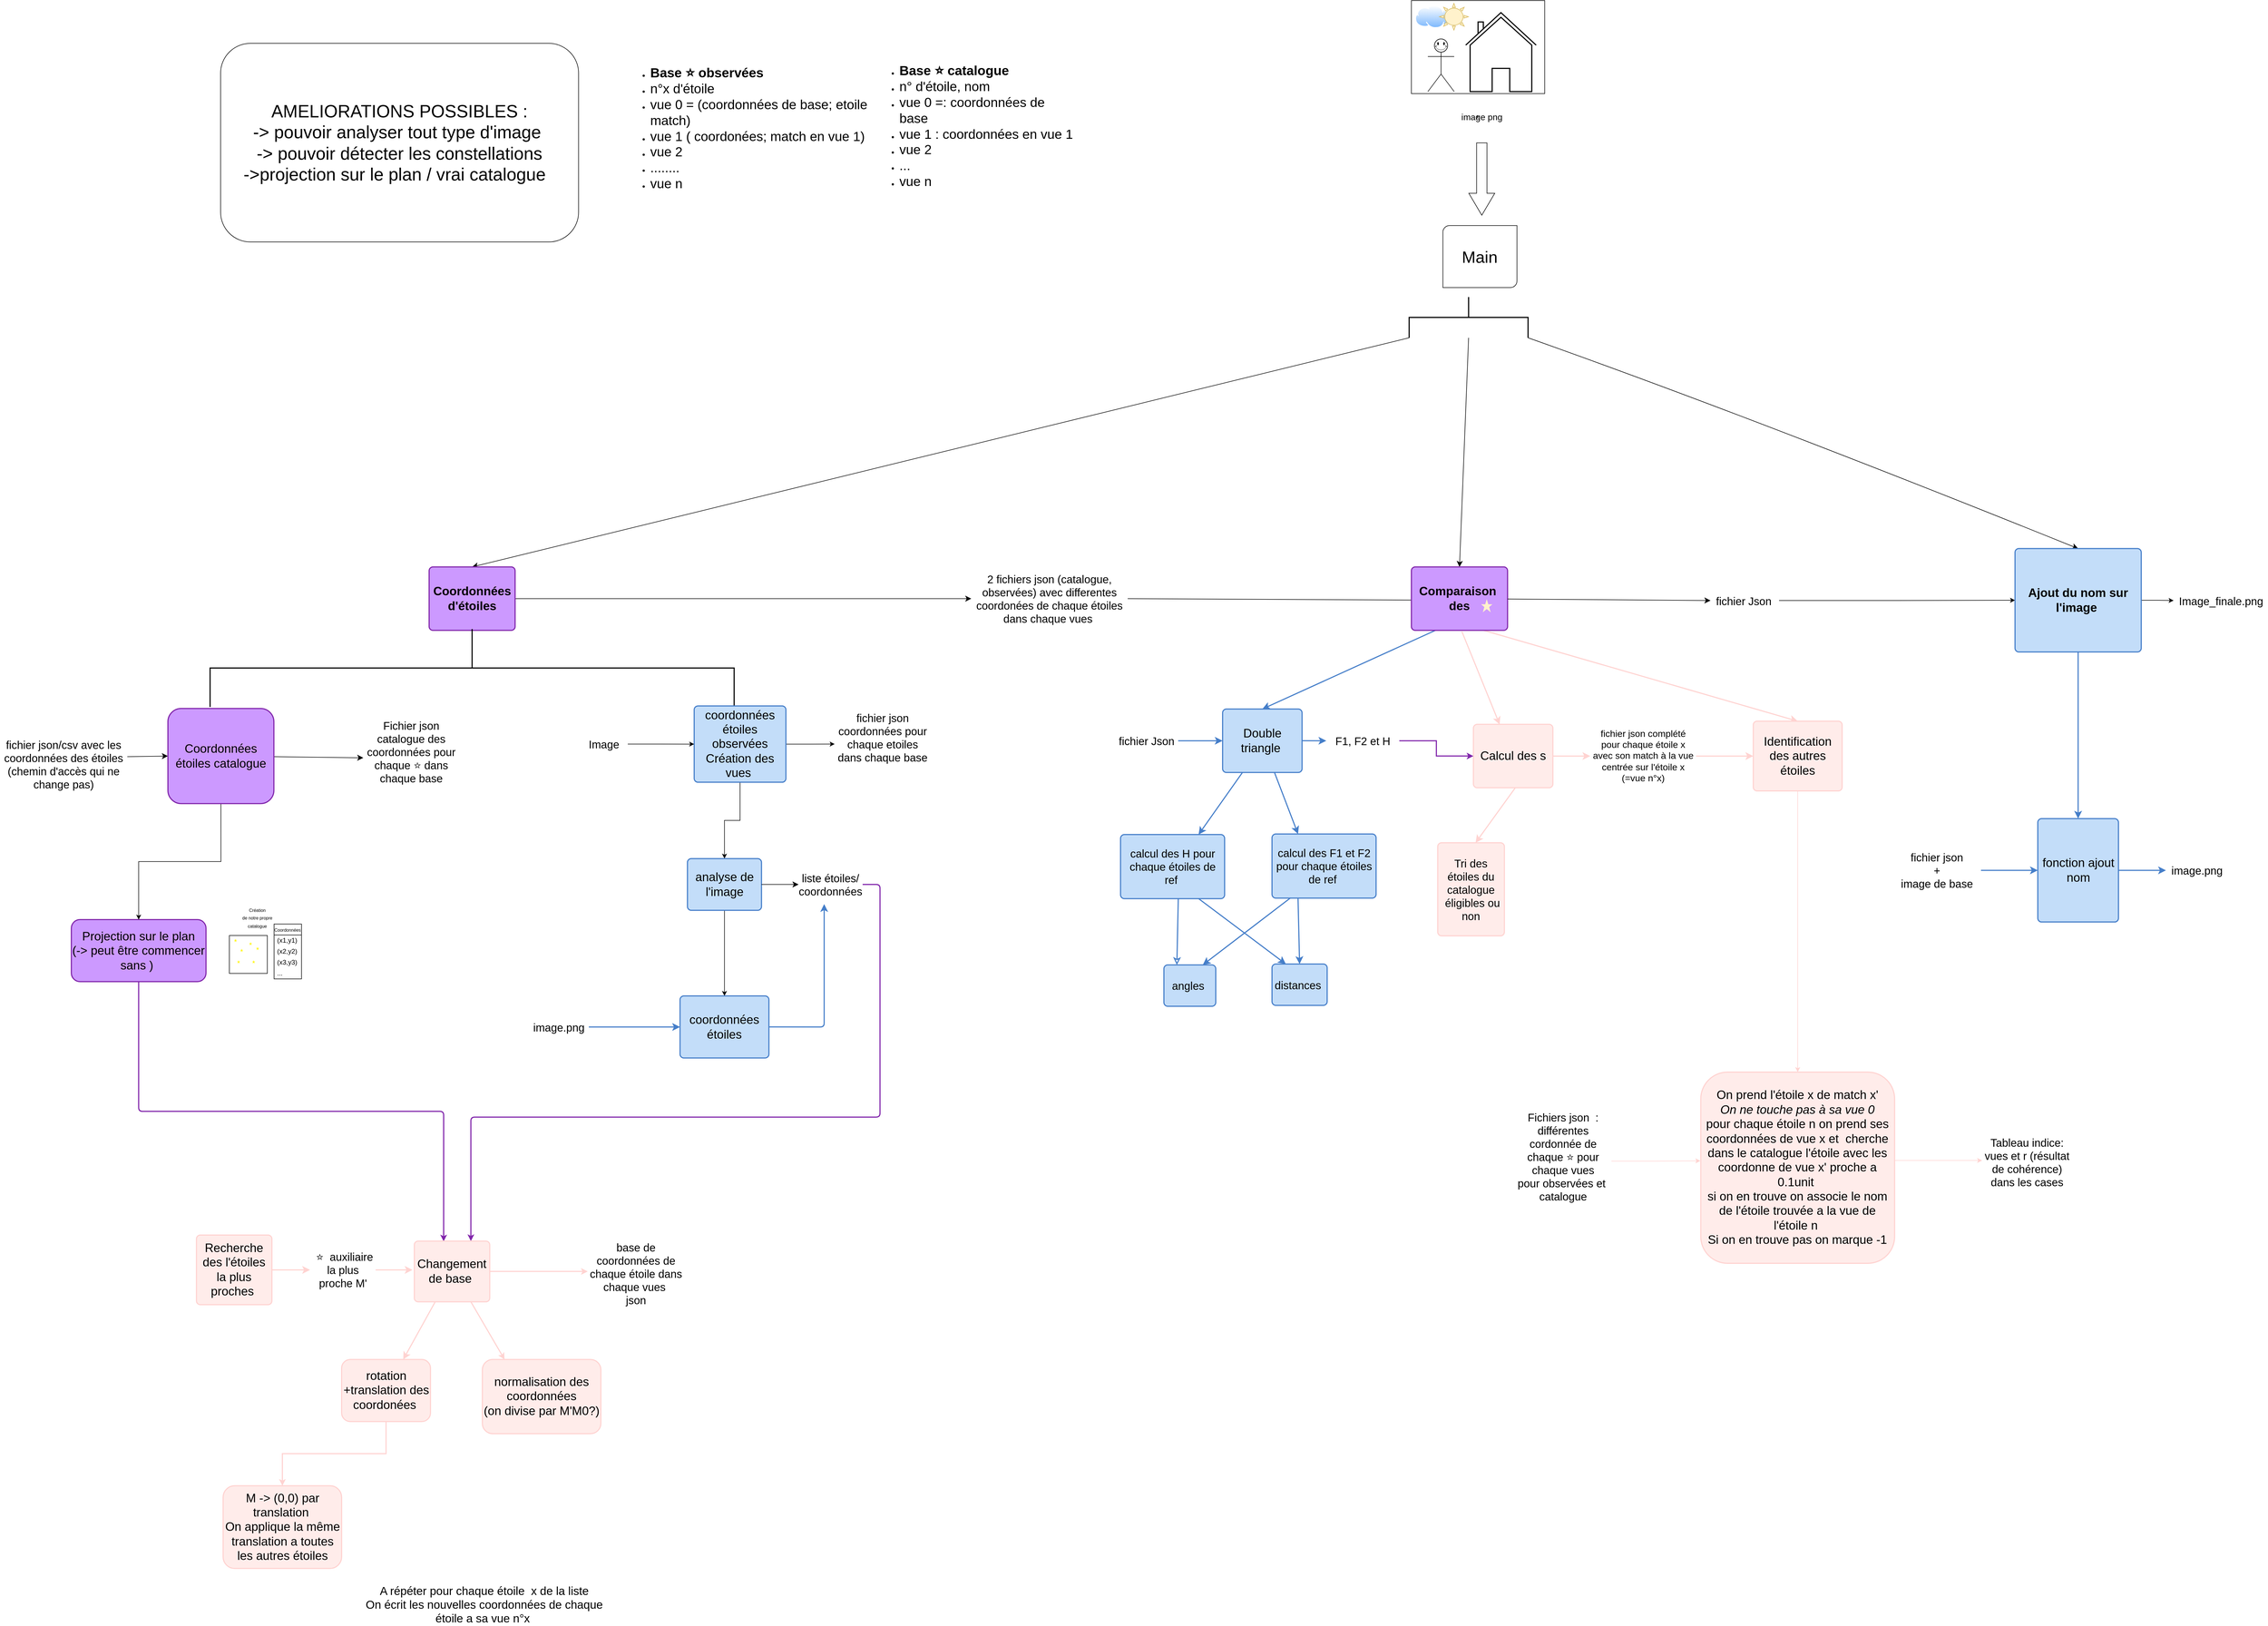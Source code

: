 <mxfile version="26.2.9">
  <diagram name="Page-1" id="2YBvvXClWsGukQMizWep">
    <mxGraphModel dx="486" dy="247" grid="0" gridSize="10" guides="1" tooltips="1" connect="1" arrows="1" fold="1" page="1" pageScale="1" pageWidth="4681" pageHeight="3300" background="none" math="0" shadow="0">
      <root>
        <mxCell id="0" />
        <mxCell id="1" parent="0" />
        <mxCell id="vtyGRnQgsWWQ4yg0oaad-55" style="edgeStyle=none;curved=1;rounded=0;orthogonalLoop=1;jettySize=auto;html=1;exitX=1;exitY=1;exitDx=0;exitDy=0;exitPerimeter=0;entryX=0.5;entryY=0;entryDx=0;entryDy=0;fontSize=12;startSize=8;endSize=8;" parent="1" source="vtyGRnQgsWWQ4yg0oaad-3" target="vtyGRnQgsWWQ4yg0oaad-6" edge="1">
          <mxGeometry relative="1" as="geometry">
            <Array as="points" />
          </mxGeometry>
        </mxCell>
        <mxCell id="vtyGRnQgsWWQ4yg0oaad-61" style="edgeStyle=none;curved=1;rounded=0;orthogonalLoop=1;jettySize=auto;html=1;exitX=1;exitY=0.5;exitDx=0;exitDy=0;exitPerimeter=0;entryX=0.5;entryY=0;entryDx=0;entryDy=0;fontSize=12;startSize=8;endSize=8;" parent="1" source="vtyGRnQgsWWQ4yg0oaad-3" target="Y4Lj4d0mCqBKrfURwG_y-66" edge="1">
          <mxGeometry relative="1" as="geometry">
            <Array as="points" />
          </mxGeometry>
        </mxCell>
        <mxCell id="vtyGRnQgsWWQ4yg0oaad-69" style="edgeStyle=none;curved=1;rounded=0;orthogonalLoop=1;jettySize=auto;html=1;exitX=1;exitY=0;exitDx=0;exitDy=0;exitPerimeter=0;fontSize=12;startSize=8;endSize=8;entryX=0.5;entryY=0;entryDx=0;entryDy=0;" parent="1" source="vtyGRnQgsWWQ4yg0oaad-3" target="vtyGRnQgsWWQ4yg0oaad-72" edge="1">
          <mxGeometry relative="1" as="geometry">
            <mxPoint x="3627.228" y="1188.479" as="targetPoint" />
            <Array as="points">
              <mxPoint x="3240" y="928" />
            </Array>
          </mxGeometry>
        </mxCell>
        <mxCell id="vtyGRnQgsWWQ4yg0oaad-3" value="" style="strokeWidth=2;html=1;shape=mxgraph.flowchart.annotation_2;align=left;labelPosition=right;pointerEvents=1;rotation=90;" parent="1" vertex="1">
          <mxGeometry x="2692.137" y="640.171" width="74.234" height="216.685" as="geometry" />
        </mxCell>
        <mxCell id="vtyGRnQgsWWQ4yg0oaad-39" style="edgeStyle=none;curved=1;rounded=0;orthogonalLoop=1;jettySize=auto;html=1;exitX=1;exitY=0.25;exitDx=0;exitDy=0;fontSize=12;startSize=8;endSize=8;entryX=0;entryY=0.5;entryDx=0;entryDy=0;" parent="1" source="Y4Lj4d0mCqBKrfURwG_y-30" target="vtyGRnQgsWWQ4yg0oaad-35" edge="1">
          <mxGeometry relative="1" as="geometry">
            <mxPoint x="320.444" y="1563.383" as="targetPoint" />
          </mxGeometry>
        </mxCell>
        <mxCell id="Y4Lj4d0mCqBKrfURwG_y-30" value="&lt;font style=&quot;font-size: 20px;&quot;&gt;fichier json/csv avec les coordonnées des étoiles&lt;/font&gt;&lt;div&gt;&lt;font style=&quot;font-size: 20px;&quot;&gt;(chemin d&#39;accès qui ne change pas)&lt;/font&gt;&lt;/div&gt;" style="text;html=1;align=center;verticalAlign=middle;whiteSpace=wrap;rounded=0;" parent="1" vertex="1">
          <mxGeometry x="53" y="1535" width="232" height="56.53" as="geometry" />
        </mxCell>
        <mxCell id="uxtLRJ9bp2ce0IZGOA4o-36" style="edgeStyle=orthogonalEdgeStyle;rounded=1;orthogonalLoop=1;jettySize=auto;html=1;exitX=0.5;exitY=1;exitDx=0;exitDy=0;strokeColor=light-dark(#8126ab, #9577a3);strokeWidth=2;align=center;verticalAlign=middle;arcSize=14;absoluteArcSize=1;fontFamily=Helvetica;fontSize=12;fontColor=default;fontStyle=1;fillColor=#CC99FF;entryX=0.389;entryY=0.005;entryDx=0;entryDy=0;entryPerimeter=0;" parent="1" source="Y4Lj4d0mCqBKrfURwG_y-31" target="Y4Lj4d0mCqBKrfURwG_y-6" edge="1">
          <mxGeometry relative="1" as="geometry">
            <mxPoint x="860.327" y="2432.065" as="targetPoint" />
          </mxGeometry>
        </mxCell>
        <mxCell id="Y4Lj4d0mCqBKrfURwG_y-31" value="&lt;font style=&quot;font-size: 22px;&quot;&gt;Projection sur le plan&lt;/font&gt;&lt;div&gt;&lt;font style=&quot;font-size: 22px;&quot;&gt;(-&amp;gt; peut être commencer sans )&lt;span style=&quot;background-color: transparent; color: light-dark(rgb(0, 0, 0), rgb(255, 255, 255));&quot;&gt;&amp;nbsp;&lt;/span&gt;&lt;/font&gt;&lt;/div&gt;" style="whiteSpace=wrap;html=1;rounded=1;arcSize=14;strokeWidth=2;fillColor=#CC99FF;strokeColor=light-dark(#8126ab, #9577a3);" parent="1" vertex="1">
          <mxGeometry x="183" y="1846.02" width="245.42" height="113.05" as="geometry" />
        </mxCell>
        <mxCell id="Y4Lj4d0mCqBKrfURwG_y-34" value="" style="group" parent="1" vertex="1" connectable="0">
          <mxGeometry x="2682.428" y="354.998" width="134.971" height="339.16" as="geometry" />
        </mxCell>
        <mxCell id="vtyGRnQgsWWQ4yg0oaad-1" value="" style="verticalLabelPosition=bottom;verticalAlign=top;html=1;shape=mxgraph.basic.diag_round_rect;dx=6;whiteSpace=wrap;" parent="Y4Lj4d0mCqBKrfURwG_y-34" vertex="1">
          <mxGeometry y="226.107" width="134.971" height="113.053" as="geometry" />
        </mxCell>
        <mxCell id="vtyGRnQgsWWQ4yg0oaad-2" value="&lt;font style=&quot;font-size: 30px;&quot;&gt;Main&lt;/font&gt;" style="text;strokeColor=none;fillColor=none;html=1;align=center;verticalAlign=middle;whiteSpace=wrap;rounded=0;fontSize=16;" parent="Y4Lj4d0mCqBKrfURwG_y-34" vertex="1">
          <mxGeometry x="26.994" y="254.37" width="80.982" height="56.527" as="geometry" />
        </mxCell>
        <mxCell id="vtyGRnQgsWWQ4yg0oaad-4" value="" style="html=1;shadow=0;dashed=0;align=center;verticalAlign=middle;shape=mxgraph.arrows2.arrow;dy=0.6;dx=40;direction=south;notch=0;" parent="Y4Lj4d0mCqBKrfURwG_y-34" vertex="1">
          <mxGeometry x="47.24" y="75.369" width="47.24" height="131.895" as="geometry" />
        </mxCell>
        <mxCell id="vtyGRnQgsWWQ4yg0oaad-5" value="image png" style="text;strokeColor=none;fillColor=none;html=1;align=center;verticalAlign=middle;whiteSpace=wrap;rounded=0;fontSize=16;" parent="Y4Lj4d0mCqBKrfURwG_y-34" vertex="1">
          <mxGeometry x="30.368" width="80.982" height="56.527" as="geometry" />
        </mxCell>
        <mxCell id="Y4Lj4d0mCqBKrfURwG_y-35" value="" style="group" parent="Y4Lj4d0mCqBKrfURwG_y-34" vertex="1" connectable="0">
          <mxGeometry x="26.994" y="-18.842" width="13.497" height="25" as="geometry" />
        </mxCell>
        <mxCell id="Y4Lj4d0mCqBKrfURwG_y-17" value="" style="ellipse;shape=cloud;whiteSpace=wrap;html=1;" parent="Y4Lj4d0mCqBKrfURwG_y-35" vertex="1">
          <mxGeometry as="geometry" />
        </mxCell>
        <mxCell id="Y4Lj4d0mCqBKrfURwG_y-18" value="" style="ellipse;shape=cloud;whiteSpace=wrap;html=1;" parent="Y4Lj4d0mCqBKrfURwG_y-35" vertex="1">
          <mxGeometry as="geometry" />
        </mxCell>
        <mxCell id="Y4Lj4d0mCqBKrfURwG_y-20" value="" style="ellipse;shape=cloud;whiteSpace=wrap;html=1;" parent="Y4Lj4d0mCqBKrfURwG_y-35" vertex="1">
          <mxGeometry as="geometry" />
        </mxCell>
        <mxCell id="Y4Lj4d0mCqBKrfURwG_y-21" value="" style="shape=offPageConnector;whiteSpace=wrap;html=1;rotation=-180;" parent="Y4Lj4d0mCqBKrfURwG_y-35" vertex="1">
          <mxGeometry as="geometry" />
        </mxCell>
        <mxCell id="Y4Lj4d0mCqBKrfURwG_y-23" value="" style="rounded=0;whiteSpace=wrap;html=1;" parent="Y4Lj4d0mCqBKrfURwG_y-35" vertex="1">
          <mxGeometry as="geometry" />
        </mxCell>
        <mxCell id="Y4Lj4d0mCqBKrfURwG_y-24" value="" style="whiteSpace=wrap;html=1;aspect=fixed;" parent="Y4Lj4d0mCqBKrfURwG_y-35" vertex="1">
          <mxGeometry as="geometry" />
        </mxCell>
        <mxCell id="Y4Lj4d0mCqBKrfURwG_y-25" value="" style="endArrow=none;html=1;rounded=0;fontSize=12;startSize=8;endSize=8;curved=1;entryX=-0.001;entryY=0.559;entryDx=0;entryDy=0;entryPerimeter=0;" parent="Y4Lj4d0mCqBKrfURwG_y-35" edge="1">
          <mxGeometry width="50" height="50" relative="1" as="geometry">
            <mxPoint as="sourcePoint" />
            <mxPoint as="targetPoint" />
            <Array as="points" />
          </mxGeometry>
        </mxCell>
        <mxCell id="Y4Lj4d0mCqBKrfURwG_y-27" value="" style="verticalLabelPosition=bottom;verticalAlign=top;html=1;shape=mxgraph.basic.smiley" parent="Y4Lj4d0mCqBKrfURwG_y-35" vertex="1">
          <mxGeometry as="geometry" />
        </mxCell>
        <mxCell id="Y4Lj4d0mCqBKrfURwG_y-28" value="" style="verticalLabelPosition=bottom;verticalAlign=top;html=1;shape=mxgraph.basic.sun" parent="Y4Lj4d0mCqBKrfURwG_y-35" vertex="1">
          <mxGeometry width="13.497" as="geometry" />
        </mxCell>
        <mxCell id="Y4Lj4d0mCqBKrfURwG_y-19" value="" style="shape=umlActor;verticalLabelPosition=bottom;verticalAlign=top;html=1;outlineConnect=0;fontSize=3;" parent="Y4Lj4d0mCqBKrfURwG_y-34" vertex="1">
          <mxGeometry x="61.57" y="25.76" width="3.06" height="5" as="geometry" />
        </mxCell>
        <mxCell id="vtyGRnQgsWWQ4yg0oaad-54" style="edgeStyle=none;curved=1;rounded=0;orthogonalLoop=1;jettySize=auto;html=1;exitX=1;exitY=0.5;exitDx=0;exitDy=0;entryX=0;entryY=0.5;entryDx=0;entryDy=0;fontSize=12;startSize=8;endSize=8;" parent="1" source="vtyGRnQgsWWQ4yg0oaad-6" target="Y4Lj4d0mCqBKrfURwG_y-65" edge="1">
          <mxGeometry relative="1" as="geometry" />
        </mxCell>
        <mxCell id="vtyGRnQgsWWQ4yg0oaad-6" value="&lt;font style=&quot;font-size: 22px;&quot;&gt;Coordonnées&lt;/font&gt;&lt;div&gt;&lt;font style=&quot;font-size: 22px;&quot;&gt;d&#39;étoiles&lt;/font&gt;&lt;/div&gt;" style="rounded=1;whiteSpace=wrap;html=1;absoluteArcSize=1;arcSize=14;strokeWidth=2;fontSize=12;fontStyle=1;strokeColor=light-dark(#8126ab, #9577a3);align=center;verticalAlign=middle;fontFamily=Helvetica;fontColor=default;fillColor=#CC99FF;" parent="1" vertex="1">
          <mxGeometry x="835" y="1203.29" width="156.67" height="115.57" as="geometry" />
        </mxCell>
        <mxCell id="vtyGRnQgsWWQ4yg0oaad-7" value="" style="strokeWidth=2;html=1;shape=mxgraph.flowchart.annotation_2;align=left;labelPosition=right;pointerEvents=1;rotation=90;" parent="1" vertex="1">
          <mxGeometry x="842.35" y="910" width="141.96" height="955" as="geometry" />
        </mxCell>
        <mxCell id="Y4Lj4d0mCqBKrfURwG_y-61" value="" style="edgeStyle=none;curved=1;rounded=0;orthogonalLoop=1;jettySize=auto;html=1;fontSize=12;startSize=8;endSize=8;" parent="1" source="vtyGRnQgsWWQ4yg0oaad-35" target="Y4Lj4d0mCqBKrfURwG_y-60" edge="1">
          <mxGeometry relative="1" as="geometry" />
        </mxCell>
        <mxCell id="rVA7DmSS4Ny5QIhH6Kqi-3" style="edgeStyle=orthogonalEdgeStyle;rounded=0;orthogonalLoop=1;jettySize=auto;html=1;exitX=0.5;exitY=1;exitDx=0;exitDy=0;entryX=0.5;entryY=0;entryDx=0;entryDy=0;" parent="1" source="vtyGRnQgsWWQ4yg0oaad-35" target="Y4Lj4d0mCqBKrfURwG_y-31" edge="1">
          <mxGeometry relative="1" as="geometry" />
        </mxCell>
        <mxCell id="vtyGRnQgsWWQ4yg0oaad-35" value="&lt;font style=&quot;font-size: 22px;&quot;&gt;Coordonnées étoiles catalogue&lt;/font&gt;" style="rounded=1;whiteSpace=wrap;html=1;align=center;strokeWidth=2;pointerEvents=1;strokeColor=light-dark(#8126ab, #9577a3);verticalAlign=middle;arcSize=14;fontFamily=Helvetica;fontSize=12;fontColor=default;fillColor=#CC99FF;" parent="1" vertex="1">
          <mxGeometry x="358.996" y="1461.272" width="193.113" height="173.348" as="geometry" />
        </mxCell>
        <mxCell id="Y4Lj4d0mCqBKrfURwG_y-60" value="&lt;font style=&quot;font-size: 20px;&quot;&gt;Fichier json catalogue des coordonnées pour chaque&amp;nbsp;⭐ dans chaque base&lt;/font&gt;&lt;div&gt;&lt;font style=&quot;font-size: 20px;&quot;&gt;&amp;nbsp;&lt;/font&gt;&lt;/div&gt;" style="text;html=1;align=center;verticalAlign=middle;whiteSpace=wrap;rounded=0;" parent="1" vertex="1">
          <mxGeometry x="715.0" y="1524.003" width="175.462" height="56.527" as="geometry" />
        </mxCell>
        <mxCell id="vtyGRnQgsWWQ4yg0oaad-60" style="edgeStyle=none;curved=1;rounded=0;orthogonalLoop=1;jettySize=auto;html=1;exitX=1;exitY=0.5;exitDx=0;exitDy=0;fontSize=12;startSize=8;endSize=8;" parent="1" source="Y4Lj4d0mCqBKrfURwG_y-65" edge="1">
          <mxGeometry relative="1" as="geometry">
            <mxPoint x="2655.439" y="1263.848" as="targetPoint" />
          </mxGeometry>
        </mxCell>
        <mxCell id="Y4Lj4d0mCqBKrfURwG_y-65" value="&lt;font style=&quot;font-size: 20px;&quot;&gt;2 fichiers json (catalogue, observées) avec differentes coordonées de chaque étoiles dans chaque vues&amp;nbsp;&lt;/font&gt;" style="text;html=1;align=center;verticalAlign=middle;whiteSpace=wrap;rounded=0;" parent="1" vertex="1">
          <mxGeometry x="1823" y="1232.82" width="285" height="56.53" as="geometry" />
        </mxCell>
        <mxCell id="Y4Lj4d0mCqBKrfURwG_y-84" style="edgeStyle=none;rounded=0;orthogonalLoop=1;jettySize=auto;html=1;exitX=0.25;exitY=1;exitDx=0;exitDy=0;entryX=0.5;entryY=0;entryDx=0;entryDy=0;fontSize=12;startSize=8;endSize=8;strokeColor=light-dark(#457ec9, #7f6a19);strokeWidth=2;align=center;verticalAlign=middle;arcSize=14;absoluteArcSize=1;fontFamily=Helvetica;fontColor=default;fontStyle=0;fillColor=light-dark(#c3ddf9, #281d00);gradientColor=none;curved=1;" parent="1" source="Y4Lj4d0mCqBKrfURwG_y-66" target="Y4Lj4d0mCqBKrfURwG_y-67" edge="1">
          <mxGeometry relative="1" as="geometry">
            <Array as="points" />
          </mxGeometry>
        </mxCell>
        <mxCell id="ku5wXdFB79pIFWUU4cIJ-10" style="edgeStyle=none;rounded=1;orthogonalLoop=1;jettySize=auto;html=1;exitX=0.75;exitY=1;exitDx=0;exitDy=0;entryX=0.5;entryY=0;entryDx=0;entryDy=0;fontSize=14;startSize=8;endSize=8;strokeColor=light-dark(#FFD3D1,#BABDC0);strokeWidth=2;align=center;verticalAlign=middle;arcSize=14;absoluteArcSize=1;fontFamily=Helvetica;fontColor=default;fontStyle=1;fillColor=#FFECEA;" parent="1" source="Y4Lj4d0mCqBKrfURwG_y-66" target="vtyGRnQgsWWQ4yg0oaad-70" edge="1">
          <mxGeometry relative="1" as="geometry" />
        </mxCell>
        <mxCell id="Y4Lj4d0mCqBKrfURwG_y-66" value="&lt;font style=&quot;font-size: 22px;&quot;&gt;Comparaison&amp;nbsp;&lt;/font&gt;&lt;div&gt;&lt;font style=&quot;font-size: 22px;&quot;&gt;des &lt;br&gt;&lt;/font&gt;&lt;/div&gt;" style="rounded=1;whiteSpace=wrap;html=1;absoluteArcSize=1;arcSize=14;strokeWidth=2;fontSize=12;fontStyle=1;strokeColor=light-dark(#8126ab, #9577a3);align=center;verticalAlign=middle;fontFamily=Helvetica;fontColor=default;fillColor=#CC99FF;" parent="1" vertex="1">
          <mxGeometry x="2625" y="1203.29" width="175.27" height="115.57" as="geometry" />
        </mxCell>
        <mxCell id="uxtLRJ9bp2ce0IZGOA4o-37" style="edgeStyle=orthogonalEdgeStyle;rounded=0;orthogonalLoop=1;jettySize=auto;html=1;exitX=0.5;exitY=1;exitDx=0;exitDy=0;entryX=0.5;entryY=0;entryDx=0;entryDy=0;" parent="1" source="Y4Lj4d0mCqBKrfURwG_y-4" target="vtyGRnQgsWWQ4yg0oaad-8" edge="1">
          <mxGeometry relative="1" as="geometry" />
        </mxCell>
        <mxCell id="sPmx9xp8ERYwyldhlcMQ-22" value="" style="edgeStyle=orthogonalEdgeStyle;rounded=0;orthogonalLoop=1;jettySize=auto;html=1;" parent="1" source="Y4Lj4d0mCqBKrfURwG_y-4" target="Y4Lj4d0mCqBKrfURwG_y-5" edge="1">
          <mxGeometry relative="1" as="geometry" />
        </mxCell>
        <mxCell id="Y4Lj4d0mCqBKrfURwG_y-4" value="&lt;font style=&quot;font-size: 22px;&quot;&gt;coordonnées étoiles observées&lt;/font&gt;&lt;div&gt;&lt;font style=&quot;font-size: 22px;&quot;&gt;Création des vues&amp;nbsp;&lt;/font&gt;&lt;/div&gt;" style="rounded=1;whiteSpace=wrap;html=1;absoluteArcSize=1;arcSize=14;strokeWidth=2;strokeColor=light-dark(#457ec9, #7f6a19);align=center;verticalAlign=middle;fontFamily=Helvetica;fontSize=12;fontColor=default;fontStyle=0;fillColor=light-dark(#c3ddf9, #281d00);gradientColor=none;" parent="1" vertex="1">
          <mxGeometry x="1318" y="1456.65" width="167.2" height="139.03" as="geometry" />
        </mxCell>
        <mxCell id="Y4Lj4d0mCqBKrfURwG_y-5" value="&lt;font style=&quot;font-size: 20px;&quot;&gt;fichier json coordonnées pour chaque etoiles dans chaque base&lt;/font&gt;&lt;div&gt;&lt;font style=&quot;font-size: 20px;&quot;&gt;&amp;nbsp;&lt;/font&gt;&lt;/div&gt;" style="text;html=1;align=center;verticalAlign=middle;whiteSpace=wrap;rounded=0;" parent="1" vertex="1">
          <mxGeometry x="1574.002" y="1493.139" width="175.462" height="66.042" as="geometry" />
        </mxCell>
        <mxCell id="ku5wXdFB79pIFWUU4cIJ-5" value="" style="edgeStyle=none;rounded=1;orthogonalLoop=1;jettySize=auto;html=1;fontSize=14;startSize=8;endSize=8;strokeColor=light-dark(#FFD3D1,#BABDC0);strokeWidth=2;align=center;verticalAlign=middle;arcSize=14;absoluteArcSize=1;fontFamily=Helvetica;fontColor=default;fontStyle=0;fillColor=#FFECEA;entryX=0;entryY=0.5;entryDx=0;entryDy=0;" parent="1" source="Y4Lj4d0mCqBKrfURwG_y-85" target="jSAXyjk_ZXR4QeWLhcXr-4" edge="1">
          <mxGeometry relative="1" as="geometry">
            <mxPoint x="2960" y="1544.847" as="targetPoint" />
          </mxGeometry>
        </mxCell>
        <mxCell id="Y4Lj4d0mCqBKrfURwG_y-85" value="&lt;font style=&quot;font-size: 22px;&quot;&gt;Calcul des s&lt;/font&gt;" style="rounded=1;whiteSpace=wrap;html=1;absoluteArcSize=1;arcSize=14;strokeWidth=2;strokeColor=light-dark(#FFD3D1,#BABDC0);align=center;verticalAlign=middle;fontFamily=Helvetica;fontSize=14;fontColor=default;fontStyle=0;fillColor=#FFECEA;" parent="1" vertex="1">
          <mxGeometry x="2738.002" y="1490.159" width="144.835" height="115.566" as="geometry" />
        </mxCell>
        <mxCell id="vtyGRnQgsWWQ4yg0oaad-65" value="&lt;font style=&quot;font-size: 20px;&quot;&gt;Tri des étoiles du catalogue&lt;br&gt;&lt;/font&gt;&lt;div&gt;&lt;font style=&quot;font-size: 20px;&quot;&gt;&amp;nbsp;éligibles ou non&lt;/font&gt;&lt;/div&gt;" style="rounded=1;whiteSpace=wrap;html=1;absoluteArcSize=1;arcSize=14;strokeWidth=2;strokeColor=light-dark(#FFD3D1,#BABDC0);align=center;verticalAlign=middle;fontFamily=Helvetica;fontSize=14;fontColor=default;fontStyle=0;fillColor=#FFECEA;" parent="1" vertex="1">
          <mxGeometry x="2672.997" y="1706.004" width="121.474" height="169.58" as="geometry" />
        </mxCell>
        <mxCell id="Y4Lj4d0mCqBKrfURwG_y-109" style="edgeStyle=none;rounded=1;orthogonalLoop=1;jettySize=auto;html=1;entryX=0.5;entryY=1;entryDx=0;entryDy=0;fontSize=14;startSize=8;endSize=8;strokeColor=light-dark(#FFD3D1,#BABDC0);strokeWidth=2;align=center;verticalAlign=middle;arcSize=14;fontFamily=Helvetica;fontColor=default;fontStyle=0;fillColor=#FFECEA;exitX=0.5;exitY=1;exitDx=0;exitDy=0;" parent="1" edge="1">
          <mxGeometry relative="1" as="geometry">
            <mxPoint x="2814.42" y="1605.725" as="sourcePoint" />
            <mxPoint x="2742" y="1706" as="targetPoint" />
          </mxGeometry>
        </mxCell>
        <mxCell id="vtyGRnQgsWWQ4yg0oaad-70" value="&lt;font style=&quot;font-size: 22px; font-weight: normal;&quot;&gt;Identification des autres étoiles&lt;/font&gt;" style="rounded=1;whiteSpace=wrap;html=1;absoluteArcSize=1;arcSize=14;strokeWidth=2;fontSize=14;fontStyle=1;strokeColor=light-dark(#FFD3D1,#BABDC0);fillColor=#FFECEA;" parent="1" vertex="1">
          <mxGeometry x="3247.997" y="1484.389" width="161.965" height="127.128" as="geometry" />
        </mxCell>
        <mxCell id="X_0OvHiyyq__KpYY6KHa-24" value="" style="edgeStyle=orthogonalEdgeStyle;rounded=0;orthogonalLoop=1;jettySize=auto;html=1;strokeColor=light-dark(#FFD3D1,#BABDC0);exitX=1;exitY=0.5;exitDx=0;exitDy=0;" parent="1" source="X_0OvHiyyq__KpYY6KHa-25" target="X_0OvHiyyq__KpYY6KHa-18" edge="1">
          <mxGeometry relative="1" as="geometry">
            <mxPoint x="3391.602" y="1914.25" as="sourcePoint" />
            <Array as="points">
              <mxPoint x="3487" y="2285" />
              <mxPoint x="3636" y="2285" />
            </Array>
          </mxGeometry>
        </mxCell>
        <mxCell id="X_0OvHiyyq__KpYY6KHa-26" value="" style="edgeStyle=orthogonalEdgeStyle;rounded=0;orthogonalLoop=1;jettySize=auto;html=1;strokeColor=light-dark(#FFD3D1,#BABDC0);exitX=0.5;exitY=1;exitDx=0;exitDy=0;" parent="1" source="vtyGRnQgsWWQ4yg0oaad-70" target="X_0OvHiyyq__KpYY6KHa-25" edge="1">
          <mxGeometry relative="1" as="geometry">
            <mxPoint x="3310.619" y="1970.872" as="sourcePoint" />
          </mxGeometry>
        </mxCell>
        <mxCell id="X_0OvHiyyq__KpYY6KHa-1" value="" style="rounded=0;whiteSpace=wrap;html=1;" parent="1" vertex="1">
          <mxGeometry x="2625.004" y="171" width="242.947" height="169.58" as="geometry" />
        </mxCell>
        <mxCell id="rVA7DmSS4Ny5QIhH6Kqi-25" value="" style="edgeStyle=none;curved=1;rounded=0;orthogonalLoop=1;jettySize=auto;html=1;entryX=0;entryY=0.5;entryDx=0;entryDy=0;fontSize=12;startSize=8;endSize=8;" parent="1" source="Y4Lj4d0mCqBKrfURwG_y-66" target="Y4Lj4d0mCqBKrfURwG_y-114" edge="1">
          <mxGeometry relative="1" as="geometry">
            <mxPoint x="2799.857" y="1261.964" as="sourcePoint" />
            <mxPoint x="3559.743" y="1261.964" as="targetPoint" />
          </mxGeometry>
        </mxCell>
        <mxCell id="JqaUWuuIqeqrYsrJ6V1h-10" style="edgeStyle=orthogonalEdgeStyle;rounded=0;orthogonalLoop=1;jettySize=auto;html=1;" parent="1" source="Y4Lj4d0mCqBKrfURwG_y-114" target="vtyGRnQgsWWQ4yg0oaad-72" edge="1">
          <mxGeometry relative="1" as="geometry" />
        </mxCell>
        <mxCell id="Y4Lj4d0mCqBKrfURwG_y-114" value="&lt;font style=&quot;font-size: 20px;&quot;&gt;fichier Json&amp;nbsp;&lt;/font&gt;&lt;font style=&quot;font-size: 20px;&quot;&gt; &lt;br&gt;&lt;/font&gt;" style="text;html=1;align=center;verticalAlign=middle;resizable=0;points=[];autosize=1;strokeColor=none;fillColor=none;fontSize=16;" parent="1" vertex="1">
          <mxGeometry x="3170.004" y="1246.501" width="125" height="36" as="geometry" />
        </mxCell>
        <mxCell id="X_0OvHiyyq__KpYY6KHa-19" value="" style="edgeStyle=orthogonalEdgeStyle;rounded=0;orthogonalLoop=1;jettySize=auto;html=1;entryX=-0.002;entryY=0.464;entryDx=0;entryDy=0;strokeColor=light-dark(#FFD3D1,#BABDC0);entryPerimeter=0;" parent="1" source="X_0OvHiyyq__KpYY6KHa-16" target="X_0OvHiyyq__KpYY6KHa-25" edge="1">
          <mxGeometry relative="1" as="geometry">
            <mxPoint x="2999" y="2286" as="sourcePoint" />
            <mxPoint x="3087.327" y="2285.516" as="targetPoint" />
          </mxGeometry>
        </mxCell>
        <mxCell id="X_0OvHiyyq__KpYY6KHa-16" value="&lt;font style=&quot;font-size: 20px;&quot;&gt;Fichiers json&amp;nbsp; :&lt;/font&gt;&lt;div&gt;&lt;font style=&quot;font-size: 20px;&quot;&gt;différentes cordonnée de chaque&amp;nbsp;⭐ pour chaque vues&lt;/font&gt;&lt;/div&gt;&lt;div&gt;&lt;font style=&quot;font-size: 20px;&quot;&gt;pour observées et&amp;nbsp; catalogue&lt;/font&gt;&lt;/div&gt;&lt;div&gt;&lt;div&gt;&lt;br&gt;&lt;/div&gt;&lt;/div&gt;" style="text;html=1;align=center;verticalAlign=middle;whiteSpace=wrap;rounded=0;" parent="1" vertex="1">
          <mxGeometry x="2814.026" y="2257.997" width="175.462" height="56.527" as="geometry" />
        </mxCell>
        <mxCell id="X_0OvHiyyq__KpYY6KHa-18" value="&lt;font style=&quot;font-size: 20px;&quot;&gt;Tableau indice: vues et r (résultat de cohérence) dans les cases&lt;/font&gt;" style="text;html=1;align=center;verticalAlign=middle;whiteSpace=wrap;rounded=0;" parent="1" vertex="1">
          <mxGeometry x="3665" y="2255" width="164" height="66.95" as="geometry" />
        </mxCell>
        <mxCell id="X_0OvHiyyq__KpYY6KHa-25" value="&lt;div&gt;&lt;span&gt;&lt;font style=&quot;font-size: 22px;&quot;&gt;On prend l&#39;étoile x de match x&#39;&lt;/font&gt;&lt;/span&gt;&lt;/div&gt;&lt;div&gt;&lt;i&gt;&lt;font style=&quot;font-size: 22px;&quot;&gt;On ne touche pas à sa vue 0&lt;/font&gt;&lt;/i&gt;&lt;/div&gt;&lt;div&gt;&lt;font style=&quot;font-size: 22px;&quot;&gt;pour chaque étoile n on prend ses coordonnées de vue x et&amp;nbsp; cherche dans le catalogue l&#39;étoile avec les coordonne de vue x&#39; proche a 0.1unit&amp;nbsp;&lt;/font&gt;&lt;/div&gt;&lt;div&gt;&lt;font style=&quot;font-size: 22px;&quot;&gt;si on en trouve on associe le nom de l&#39;étoile trouvée a la vue de l&#39;étoile n&amp;nbsp;&lt;/font&gt;&lt;/div&gt;&lt;div&gt;&lt;font style=&quot;font-size: 22px;&quot;&gt;Si on en trouve pas on marque -1&lt;/font&gt;&lt;/div&gt;" style="whiteSpace=wrap;html=1;rounded=1;arcSize=14;strokeWidth=2;strokeColor=light-dark(#FFD3D1,#BABDC0);align=center;verticalAlign=middle;fontFamily=Helvetica;fontSize=14;fontColor=default;fontStyle=0;fillColor=#FFECEA;" parent="1" vertex="1">
          <mxGeometry x="3152.36" y="2124" width="353.23" height="348.52" as="geometry" />
        </mxCell>
        <mxCell id="eIgzOIId9O11CtZWAf4E-16" style="edgeStyle=orthogonalEdgeStyle;rounded=0;orthogonalLoop=1;jettySize=auto;html=1;exitX=0.5;exitY=1;exitDx=0;exitDy=0;entryX=0.5;entryY=0;entryDx=0;entryDy=0;" parent="1" source="vtyGRnQgsWWQ4yg0oaad-8" target="eIgzOIId9O11CtZWAf4E-9" edge="1">
          <mxGeometry relative="1" as="geometry">
            <Array as="points">
              <mxPoint x="1373" y="1971" />
            </Array>
          </mxGeometry>
        </mxCell>
        <mxCell id="vtyGRnQgsWWQ4yg0oaad-8" value="&lt;font style=&quot;font-size: 22px;&quot;&gt;analyse de l&#39;image&lt;/font&gt;" style="rounded=1;whiteSpace=wrap;html=1;absoluteArcSize=1;arcSize=14;strokeWidth=2;fillColor=light-dark(#c3ddf9, #281d00);strokeColor=light-dark(#457ec9, #7f6a19);align=center;verticalAlign=middle;fontFamily=Helvetica;fontSize=12;fontColor=default;fontStyle=0;gradientColor=none;" parent="1" vertex="1">
          <mxGeometry x="1305.731" y="1734.903" width="134.971" height="94.211" as="geometry" />
        </mxCell>
        <mxCell id="vtyGRnQgsWWQ4yg0oaad-13" style="edgeStyle=none;curved=1;rounded=0;orthogonalLoop=1;jettySize=auto;html=1;exitX=1;exitY=0.5;exitDx=0;exitDy=0;fontSize=12;startSize=8;endSize=8;" parent="1" source="vtyGRnQgsWWQ4yg0oaad-8" target="Y4Lj4d0mCqBKrfURwG_y-2" edge="1">
          <mxGeometry relative="1" as="geometry">
            <mxPoint x="1121.59" y="1576.48" as="targetPoint" />
          </mxGeometry>
        </mxCell>
        <mxCell id="uxtLRJ9bp2ce0IZGOA4o-38" style="edgeStyle=orthogonalEdgeStyle;rounded=1;orthogonalLoop=1;jettySize=auto;html=1;entryX=0.75;entryY=0;entryDx=0;entryDy=0;exitX=1;exitY=0.5;exitDx=0;exitDy=0;strokeColor=light-dark(#8126ab, #9577a3);strokeWidth=2;align=center;verticalAlign=middle;arcSize=14;absoluteArcSize=1;fontFamily=Helvetica;fontSize=12;fontColor=default;fontStyle=1;fillColor=#CC99FF;" parent="1" source="Y4Lj4d0mCqBKrfURwG_y-2" target="Y4Lj4d0mCqBKrfURwG_y-6" edge="1">
          <mxGeometry relative="1" as="geometry">
            <mxPoint x="1589.17" y="1791.43" as="sourcePoint" />
            <Array as="points">
              <mxPoint x="1656.655" y="1782.009" />
              <mxPoint x="1656.655" y="2205.959" />
              <mxPoint x="910.267" y="2205.959" />
            </Array>
          </mxGeometry>
        </mxCell>
        <mxCell id="Y4Lj4d0mCqBKrfURwG_y-2" value="&lt;font style=&quot;font-size: 20px;&quot;&gt;liste étoiles/ coordonnées&lt;/font&gt;" style="text;html=1;align=center;verticalAlign=middle;whiteSpace=wrap;rounded=0;fontFamily=Helvetica;fontSize=12;fontColor=default;fontStyle=0;" parent="1" vertex="1">
          <mxGeometry x="1508.19" y="1744.32" width="116.81" height="75.37" as="geometry" />
        </mxCell>
        <mxCell id="uxtLRJ9bp2ce0IZGOA4o-30" style="edgeStyle=orthogonalEdgeStyle;rounded=0;orthogonalLoop=1;jettySize=auto;html=1;exitX=0.5;exitY=1;exitDx=0;exitDy=0;strokeColor=light-dark(#FFD3D1,#BABDC0);strokeWidth=2;align=center;verticalAlign=middle;arcSize=14;fontFamily=Helvetica;fontSize=14;fontColor=default;fontStyle=0;fillColor=#FFECEA;curved=0;" parent="1" source="vtyGRnQgsWWQ4yg0oaad-23" target="uxtLRJ9bp2ce0IZGOA4o-31" edge="1">
          <mxGeometry relative="1" as="geometry">
            <mxPoint x="644.374" y="2944.893" as="targetPoint" />
          </mxGeometry>
        </mxCell>
        <mxCell id="vtyGRnQgsWWQ4yg0oaad-23" value="&lt;font style=&quot;font-size: 22px;&quot;&gt;rotation +translation des coordonées&amp;nbsp;&lt;/font&gt;" style="whiteSpace=wrap;html=1;rounded=1;arcSize=14;strokeWidth=2;strokeColor=light-dark(#FFD3D1,#BABDC0);align=center;verticalAlign=middle;fontFamily=Helvetica;fontSize=14;fontColor=default;fontStyle=0;fillColor=#FFECEA;" parent="1" vertex="1">
          <mxGeometry x="675.526" y="2647.79" width="161.965" height="113.053" as="geometry" />
        </mxCell>
        <mxCell id="vtyGRnQgsWWQ4yg0oaad-24" value="" style="edgeStyle=none;rounded=1;orthogonalLoop=1;jettySize=auto;html=1;fontSize=14;startSize=8;endSize=8;strokeColor=light-dark(#FFD3D1,#BABDC0);strokeWidth=2;align=center;verticalAlign=middle;arcSize=14;fontFamily=Helvetica;fontColor=default;fontStyle=0;fillColor=#FFECEA;" parent="1" source="Y4Lj4d0mCqBKrfURwG_y-6" target="vtyGRnQgsWWQ4yg0oaad-23" edge="1">
          <mxGeometry relative="1" as="geometry" />
        </mxCell>
        <mxCell id="uxtLRJ9bp2ce0IZGOA4o-17" value="" style="edgeStyle=orthogonalEdgeStyle;rounded=1;orthogonalLoop=1;jettySize=auto;html=1;strokeColor=light-dark(#FFD3D1,#BABDC0);strokeWidth=2;align=center;verticalAlign=middle;arcSize=14;fontFamily=Helvetica;fontSize=14;fontColor=default;fontStyle=0;fillColor=#FFECEA;" parent="1" source="Y4Lj4d0mCqBKrfURwG_y-6" target="uxtLRJ9bp2ce0IZGOA4o-16" edge="1">
          <mxGeometry relative="1" as="geometry" />
        </mxCell>
        <mxCell id="Y4Lj4d0mCqBKrfURwG_y-6" value="&lt;div&gt;&lt;font style=&quot;font-size: 22px;&quot;&gt;Changement de base&amp;nbsp;&lt;/font&gt;&lt;/div&gt;" style="rounded=1;whiteSpace=wrap;html=1;absoluteArcSize=1;arcSize=14;strokeWidth=2;strokeColor=light-dark(#FFD3D1,#BABDC0);align=center;verticalAlign=middle;fontFamily=Helvetica;fontSize=14;fontColor=default;fontStyle=0;fillColor=#FFECEA;" parent="1" vertex="1">
          <mxGeometry x="808.002" y="2432.001" width="137.468" height="110.641" as="geometry" />
        </mxCell>
        <mxCell id="Y4Lj4d0mCqBKrfURwG_y-10" value="" style="edgeStyle=none;rounded=1;orthogonalLoop=1;jettySize=auto;html=1;fontSize=14;startSize=8;endSize=8;strokeColor=light-dark(#FFD3D1,#BABDC0);strokeWidth=2;align=center;verticalAlign=middle;arcSize=14;fontFamily=Helvetica;fontColor=default;fontStyle=0;fillColor=#FFECEA;" parent="1" source="Y4Lj4d0mCqBKrfURwG_y-7" target="Y4Lj4d0mCqBKrfURwG_y-8" edge="1">
          <mxGeometry relative="1" as="geometry" />
        </mxCell>
        <mxCell id="Y4Lj4d0mCqBKrfURwG_y-7" value="&lt;font style=&quot;font-size: 22px;&quot;&gt;Recherche des l&#39;étoiles la plus proches&amp;nbsp;&lt;/font&gt;" style="rounded=1;whiteSpace=wrap;html=1;absoluteArcSize=1;arcSize=14;strokeWidth=2;strokeColor=light-dark(#FFD3D1,#BABDC0);align=center;verticalAlign=middle;fontFamily=Helvetica;fontSize=14;fontColor=default;fontStyle=0;fillColor=#FFECEA;" parent="1" vertex="1">
          <mxGeometry x="411.003" y="2421.027" width="137.47" height="126.857" as="geometry" />
        </mxCell>
        <mxCell id="Y4Lj4d0mCqBKrfURwG_y-9" value="" style="edgeStyle=none;rounded=1;orthogonalLoop=1;jettySize=auto;html=1;fontSize=14;startSize=8;endSize=8;entryX=0;entryY=0.5;entryDx=0;entryDy=0;strokeColor=light-dark(#FFD3D1,#BABDC0);strokeWidth=2;align=center;verticalAlign=middle;arcSize=14;fontFamily=Helvetica;fontColor=default;fontStyle=0;fillColor=#FFECEA;" parent="1" source="Y4Lj4d0mCqBKrfURwG_y-8" edge="1">
          <mxGeometry relative="1" as="geometry">
            <mxPoint x="804.747" y="2484.484" as="targetPoint" />
          </mxGeometry>
        </mxCell>
        <mxCell id="Y4Lj4d0mCqBKrfURwG_y-8" value="&lt;font style=&quot;font-size: 20px;&quot;&gt;&amp;nbsp;⭐&amp;nbsp; auxiliaire la plus proche M&#39;&lt;/font&gt;" style="text;html=1;align=center;verticalAlign=middle;whiteSpace=wrap;rounded=0;fontFamily=Helvetica;fontSize=14;fontColor=default;fontStyle=0;" parent="1" vertex="1">
          <mxGeometry x="618" y="2452" width="119.51" height="64.92" as="geometry" />
        </mxCell>
        <mxCell id="Y4Lj4d0mCqBKrfURwG_y-14" value="&lt;font style=&quot;font-size: 21px;&quot;&gt;A répéter pour chaque étoile&amp;nbsp; x de la liste&lt;/font&gt;&lt;div&gt;&lt;font style=&quot;font-size: 21px;&quot;&gt;On écrit les nouvelles coordonnées de chaque étoile a sa vue n°x&amp;nbsp;&lt;/font&gt;&lt;/div&gt;" style="text;html=1;align=center;verticalAlign=middle;whiteSpace=wrap;rounded=0;fillColor=none;strokeColor=none;fontColor=default;fontFamily=Helvetica;fontSize=14;fontStyle=0;" parent="1" vertex="1">
          <mxGeometry x="711.86" y="3062" width="447.14" height="64.93" as="geometry" />
        </mxCell>
        <mxCell id="Y4Lj4d0mCqBKrfURwG_y-15" style="edgeStyle=none;rounded=1;orthogonalLoop=1;jettySize=auto;html=1;exitX=0.5;exitY=0;exitDx=0;exitDy=0;fontSize=14;startSize=8;endSize=8;strokeColor=light-dark(#FFD3D1,#BABDC0);strokeWidth=2;align=center;verticalAlign=middle;arcSize=14;fontFamily=Helvetica;fontColor=default;fontStyle=0;fillColor=#FFECEA;" parent="1" source="Y4Lj4d0mCqBKrfURwG_y-14" target="Y4Lj4d0mCqBKrfURwG_y-14" edge="1">
          <mxGeometry relative="1" as="geometry" />
        </mxCell>
        <mxCell id="uxtLRJ9bp2ce0IZGOA4o-14" value="" style="endArrow=classic;html=1;rounded=1;exitX=0.75;exitY=1;exitDx=0;exitDy=0;strokeColor=light-dark(#FFD3D1,#BABDC0);strokeWidth=2;align=center;verticalAlign=middle;arcSize=14;fontFamily=Helvetica;fontSize=14;fontColor=default;fontStyle=0;fillColor=#FFECEA;" parent="1" source="Y4Lj4d0mCqBKrfURwG_y-6" edge="1">
          <mxGeometry width="50" height="50" relative="1" as="geometry">
            <mxPoint x="918.473" y="2195.577" as="sourcePoint" />
            <mxPoint x="972.461" y="2647.79" as="targetPoint" />
          </mxGeometry>
        </mxCell>
        <mxCell id="uxtLRJ9bp2ce0IZGOA4o-15" value="&lt;font style=&quot;font-size: 22px;&quot;&gt;normalisation des coordonnées&lt;/font&gt;&lt;div&gt;&lt;font style=&quot;font-size: 22px;&quot;&gt;(on divise par M&#39;M0?)&lt;/font&gt;&lt;/div&gt;" style="rounded=1;whiteSpace=wrap;html=1;strokeColor=light-dark(#FFD3D1,#BABDC0);strokeWidth=2;align=center;verticalAlign=middle;arcSize=14;fontFamily=Helvetica;fontSize=14;fontColor=default;fontStyle=0;fillColor=#FFECEA;" parent="1" vertex="1">
          <mxGeometry x="931.97" y="2647.79" width="216.03" height="135.21" as="geometry" />
        </mxCell>
        <mxCell id="sPmx9xp8ERYwyldhlcMQ-23" value="" style="edgeStyle=orthogonalEdgeStyle;rounded=0;orthogonalLoop=1;jettySize=auto;html=1;" parent="1" source="uxtLRJ9bp2ce0IZGOA4o-23" target="Y4Lj4d0mCqBKrfURwG_y-4" edge="1">
          <mxGeometry relative="1" as="geometry" />
        </mxCell>
        <mxCell id="uxtLRJ9bp2ce0IZGOA4o-23" value="&lt;font style=&quot;font-size: 20px;&quot;&gt;Image&amp;nbsp;&lt;/font&gt;" style="text;html=1;align=center;verticalAlign=middle;whiteSpace=wrap;rounded=0;" parent="1" vertex="1">
          <mxGeometry x="1115.999" y="1497.895" width="80.982" height="56.527" as="geometry" />
        </mxCell>
        <mxCell id="uxtLRJ9bp2ce0IZGOA4o-31" value="&lt;font style=&quot;font-size: 22px;&quot;&gt;M -&amp;gt; (0,0) par translation&amp;nbsp;&lt;/font&gt;&lt;div&gt;&lt;font style=&quot;font-size: 22px;&quot;&gt;On applique la même translation a toutes les autres étoiles&lt;/font&gt;&lt;/div&gt;" style="rounded=1;whiteSpace=wrap;html=1;strokeColor=light-dark(#FFD3D1,#BABDC0);strokeWidth=2;align=center;verticalAlign=middle;arcSize=14;fontFamily=Helvetica;fontSize=14;fontColor=default;fontStyle=0;fillColor=#FFECEA;" parent="1" vertex="1">
          <mxGeometry x="459.572" y="2877.909" width="215.953" height="150.738" as="geometry" />
        </mxCell>
        <mxCell id="uxtLRJ9bp2ce0IZGOA4o-16" value="&lt;div&gt;&lt;font style=&quot;font-size: 20px;&quot;&gt;&lt;br&gt;&lt;/font&gt;&lt;/div&gt;&lt;div&gt;&lt;font style=&quot;font-size: 20px;&quot;&gt;base de coordonnées de chaque étoile dans chaque vues&amp;nbsp;&lt;/font&gt;&lt;/div&gt;&lt;div&gt;&lt;font style=&quot;font-size: 20px;&quot;&gt;json&lt;/font&gt;&lt;/div&gt;&lt;div&gt;&lt;br&gt;&lt;/div&gt;" style="rounded=1;whiteSpace=wrap;html=1;absoluteArcSize=1;arcSize=14;strokeWidth=2;strokeColor=none;fillColor=none;" parent="1" vertex="1">
          <mxGeometry x="1124" y="2393.11" width="175.75" height="188.42" as="geometry" />
        </mxCell>
        <mxCell id="AY7IyU8MXc7ZbcK1m8_u-1" value="&lt;font style=&quot;font-size: 32px;&quot;&gt;AMELIORATIONS POSSIBLES :&lt;/font&gt;&lt;div&gt;&lt;font style=&quot;font-size: 32px;&quot;&gt;-&amp;gt; pouvoir analyser tout type d&#39;image&amp;nbsp;&lt;/font&gt;&lt;/div&gt;&lt;div&gt;&lt;font style=&quot;font-size: 32px;&quot;&gt;-&amp;gt; pouvoir détecter les constellations&lt;/font&gt;&lt;/div&gt;&lt;div&gt;&lt;font style=&quot;font-size: 32px;&quot;&gt;-&amp;gt;projection sur le plan / vrai catalogue&amp;nbsp;&amp;nbsp;&lt;/font&gt;&lt;/div&gt;" style="rounded=1;whiteSpace=wrap;html=1;" parent="1" vertex="1">
          <mxGeometry x="455.0" y="249" width="652.36" height="362" as="geometry" />
        </mxCell>
        <mxCell id="AY7IyU8MXc7ZbcK1m8_u-42" value="&lt;ul style=&quot;text-align: left;&quot;&gt;&lt;li&gt;&lt;span style=&quot;font-weight: 700; text-align: center;&quot;&gt;&lt;font style=&quot;font-size: 24px;&quot;&gt;Base ⭐ observées&lt;/font&gt;&lt;/span&gt;&lt;/li&gt;&lt;li&gt;&lt;font style=&quot;font-size: 24px;&quot;&gt;n°x d&#39;étoile&amp;nbsp;&lt;/font&gt;&lt;/li&gt;&lt;li&gt;&lt;font style=&quot;font-size: 24px;&quot;&gt;vue 0 = (coordonnées de base; etoile match)&lt;/font&gt;&lt;/li&gt;&lt;li&gt;&lt;font style=&quot;font-size: 24px;&quot;&gt;vue 1 ( coordonées; match en vue 1)&lt;/font&gt;&lt;/li&gt;&lt;li&gt;&lt;font style=&quot;font-size: 24px;&quot;&gt;vue 2&lt;/font&gt;&lt;/li&gt;&lt;li&gt;&lt;font style=&quot;font-size: 24px;&quot;&gt;........&lt;/font&gt;&lt;/li&gt;&lt;li&gt;&lt;font style=&quot;font-size: 24px;&quot;&gt;vue n&amp;nbsp;&lt;/font&gt;&lt;/li&gt;&lt;/ul&gt;" style="text;html=1;align=center;verticalAlign=middle;whiteSpace=wrap;rounded=0;" parent="1" vertex="1">
          <mxGeometry x="1196.98" y="285.94" width="446.02" height="236.06" as="geometry" />
        </mxCell>
        <mxCell id="AY7IyU8MXc7ZbcK1m8_u-43" value="&lt;ul style=&quot;text-align: left;&quot;&gt;&lt;li&gt;&lt;span style=&quot;font-weight: 700; text-align: center;&quot;&gt;&lt;font style=&quot;font-size: 24px;&quot;&gt;Base ⭐ catalogue&amp;nbsp;&lt;/font&gt;&lt;/span&gt;&lt;/li&gt;&lt;li&gt;&lt;font style=&quot;font-size: 24px;&quot;&gt;n° d&#39;étoile, nom&amp;nbsp;&amp;nbsp;&lt;/font&gt;&lt;/li&gt;&lt;li&gt;&lt;font style=&quot;font-size: 24px;&quot;&gt;vue 0 =: coordonnées de base&amp;nbsp;&lt;/font&gt;&lt;/li&gt;&lt;li&gt;&lt;font style=&quot;font-size: 24px;&quot;&gt;vue 1 : coordonnées en vue 1&lt;/font&gt;&lt;/li&gt;&lt;li&gt;&lt;font style=&quot;font-size: 24px;&quot;&gt;vue 2&lt;/font&gt;&lt;/li&gt;&lt;li&gt;&lt;font style=&quot;font-size: 24px;&quot;&gt;...&lt;/font&gt;&lt;/li&gt;&lt;li&gt;&lt;font style=&quot;font-size: 24px;&quot;&gt;vue n&amp;nbsp;&lt;/font&gt;&lt;/li&gt;&lt;/ul&gt;" style="text;html=1;align=center;verticalAlign=middle;whiteSpace=wrap;rounded=0;" parent="1" vertex="1">
          <mxGeometry x="1651.0" y="268" width="364.49" height="263.55" as="geometry" />
        </mxCell>
        <mxCell id="eIgzOIId9O11CtZWAf4E-5" value="" style="group;movable=1;resizable=1;rotatable=1;deletable=1;editable=1;locked=0;connectable=1;" parent="1" connectable="0" vertex="1">
          <mxGeometry x="470.998" y="1827.005" width="149.749" height="174.963" as="geometry" />
        </mxCell>
        <mxCell id="sPmx9xp8ERYwyldhlcMQ-1" value="&lt;font style=&quot;font-size: 8px;&quot;&gt;Création&lt;/font&gt;&lt;div&gt;&lt;font style=&quot;font-size: 8px;&quot;&gt;de notre propre catalogue&lt;/font&gt;&lt;/div&gt;" style="text;html=1;align=center;verticalAlign=middle;whiteSpace=wrap;rounded=0;movable=0;resizable=0;rotatable=0;deletable=0;editable=0;locked=1;connectable=0;" parent="eIgzOIId9O11CtZWAf4E-5" vertex="1">
          <mxGeometry x="21.43" width="60" height="30" as="geometry" />
        </mxCell>
        <mxCell id="sPmx9xp8ERYwyldhlcMQ-3" value="" style="whiteSpace=wrap;html=1;aspect=fixed;movable=1;resizable=1;rotatable=1;deletable=1;editable=1;locked=0;connectable=1;" parent="eIgzOIId9O11CtZWAf4E-5" vertex="1">
          <mxGeometry y="47.993" width="69.145" height="69.145" as="geometry" />
        </mxCell>
        <mxCell id="sPmx9xp8ERYwyldhlcMQ-4" value="" style="html=1;verticalLabelPosition=bottom;labelBackgroundColor=#ffffff;verticalAlign=top;shadow=0;dashed=0;strokeWidth=2;shape=mxgraph.ios7.misc.star;fillColor=#FFF721;strokeColor=none;sketch=0;movable=0;resizable=0;rotatable=0;deletable=0;editable=0;locked=1;connectable=0;" parent="eIgzOIId9O11CtZWAf4E-5" vertex="1">
          <mxGeometry x="8.35" y="53.97" width="5.62" height="5.97" as="geometry" />
        </mxCell>
        <mxCell id="sPmx9xp8ERYwyldhlcMQ-5" value="" style="html=1;verticalLabelPosition=bottom;labelBackgroundColor=#ffffff;verticalAlign=top;shadow=0;dashed=0;strokeWidth=2;shape=mxgraph.ios7.misc.star;fillColor=#FFF721;strokeColor=none;sketch=0;movable=0;resizable=0;rotatable=0;deletable=0;editable=0;locked=1;connectable=0;" parent="eIgzOIId9O11CtZWAf4E-5" vertex="1">
          <mxGeometry x="35.81" y="59.94" width="5.62" height="5.97" as="geometry" />
        </mxCell>
        <mxCell id="sPmx9xp8ERYwyldhlcMQ-6" value="" style="html=1;verticalLabelPosition=bottom;labelBackgroundColor=#ffffff;verticalAlign=top;shadow=0;dashed=0;strokeWidth=2;shape=mxgraph.ios7.misc.star;fillColor=#FFF721;strokeColor=none;sketch=0;movable=0;resizable=0;rotatable=0;deletable=0;editable=0;locked=1;connectable=0;" parent="eIgzOIId9O11CtZWAf4E-5" vertex="1">
          <mxGeometry x="13.97" y="92.98" width="5.62" height="5.97" as="geometry" />
        </mxCell>
        <mxCell id="sPmx9xp8ERYwyldhlcMQ-7" value="" style="html=1;verticalLabelPosition=bottom;labelBackgroundColor=#ffffff;verticalAlign=top;shadow=0;dashed=0;strokeWidth=2;shape=mxgraph.ios7.misc.star;fillColor=#FFF721;strokeColor=none;sketch=0;movable=0;resizable=0;rotatable=0;deletable=0;editable=0;locked=1;connectable=0;" parent="eIgzOIId9O11CtZWAf4E-5" vertex="1">
          <mxGeometry x="19.59" y="72.01" width="5.62" height="5.97" as="geometry" />
        </mxCell>
        <mxCell id="sPmx9xp8ERYwyldhlcMQ-8" value="" style="html=1;verticalLabelPosition=bottom;labelBackgroundColor=#ffffff;verticalAlign=top;shadow=0;dashed=0;strokeWidth=2;shape=mxgraph.ios7.misc.star;fillColor=#FFF721;strokeColor=none;sketch=0;movable=0;resizable=0;rotatable=0;deletable=0;editable=0;locked=1;connectable=0;" parent="eIgzOIId9O11CtZWAf4E-5" vertex="1">
          <mxGeometry x="41.43" y="92.98" width="5.62" height="5.97" as="geometry" />
        </mxCell>
        <mxCell id="sPmx9xp8ERYwyldhlcMQ-9" value="" style="html=1;verticalLabelPosition=bottom;labelBackgroundColor=#ffffff;verticalAlign=top;shadow=0;dashed=0;strokeWidth=2;shape=mxgraph.ios7.misc.star;fillColor=#FFF721;strokeColor=none;sketch=0;movable=0;resizable=0;rotatable=0;deletable=0;editable=0;locked=1;connectable=0;" parent="eIgzOIId9O11CtZWAf4E-5" vertex="1">
          <mxGeometry x="48.62" y="68.73" width="5.62" height="5.97" as="geometry" />
        </mxCell>
        <mxCell id="sPmx9xp8ERYwyldhlcMQ-10" value="&lt;font style=&quot;font-size: 8px;&quot;&gt;Coordonnées&lt;/font&gt;" style="swimlane;fontStyle=0;childLayout=stackLayout;horizontal=1;startSize=20;horizontalStack=0;resizeParent=1;resizeParentMax=0;resizeLast=0;collapsible=1;marginBottom=0;whiteSpace=wrap;html=1;movable=0;resizable=0;rotatable=0;deletable=0;editable=0;locked=1;connectable=0;" parent="eIgzOIId9O11CtZWAf4E-5" vertex="1">
          <mxGeometry x="81.43" y="27.14" width="50" height="100" as="geometry">
            <mxRectangle x="-240" y="715" width="90" height="30" as="alternateBounds" />
          </mxGeometry>
        </mxCell>
        <mxCell id="sPmx9xp8ERYwyldhlcMQ-11" value="(x1,y1)" style="text;strokeColor=none;fillColor=none;align=left;verticalAlign=middle;spacingLeft=4;spacingRight=4;overflow=hidden;points=[[0,0.5],[1,0.5]];portConstraint=eastwest;rotatable=0;whiteSpace=wrap;html=1;movable=0;resizable=0;deletable=0;editable=0;locked=1;connectable=0;" parent="sPmx9xp8ERYwyldhlcMQ-10" vertex="1">
          <mxGeometry y="20" width="50" height="20" as="geometry" />
        </mxCell>
        <mxCell id="sPmx9xp8ERYwyldhlcMQ-12" value="(x2,y2)" style="text;strokeColor=none;fillColor=none;align=left;verticalAlign=middle;spacingLeft=4;spacingRight=4;overflow=hidden;points=[[0,0.5],[1,0.5]];portConstraint=eastwest;rotatable=0;whiteSpace=wrap;html=1;movable=0;resizable=0;deletable=0;editable=0;locked=1;connectable=0;" parent="sPmx9xp8ERYwyldhlcMQ-10" vertex="1">
          <mxGeometry y="40" width="50" height="20" as="geometry" />
        </mxCell>
        <mxCell id="sPmx9xp8ERYwyldhlcMQ-13" value="(x3,y3)" style="text;strokeColor=none;fillColor=none;align=left;verticalAlign=middle;spacingLeft=4;spacingRight=4;overflow=hidden;points=[[0,0.5],[1,0.5]];portConstraint=eastwest;rotatable=0;whiteSpace=wrap;html=1;movable=0;resizable=0;deletable=0;editable=0;locked=1;connectable=0;" parent="sPmx9xp8ERYwyldhlcMQ-10" vertex="1">
          <mxGeometry y="60" width="50" height="20" as="geometry" />
        </mxCell>
        <mxCell id="sPmx9xp8ERYwyldhlcMQ-19" value="..." style="text;strokeColor=none;fillColor=none;align=left;verticalAlign=middle;spacingLeft=4;spacingRight=4;overflow=hidden;points=[[0,0.5],[1,0.5]];portConstraint=eastwest;rotatable=0;whiteSpace=wrap;html=1;movable=0;resizable=0;deletable=0;editable=0;locked=1;connectable=0;" parent="sPmx9xp8ERYwyldhlcMQ-10" vertex="1">
          <mxGeometry y="80" width="50" height="20" as="geometry" />
        </mxCell>
        <mxCell id="eIgzOIId9O11CtZWAf4E-9" value="&lt;font style=&quot;font-size: 22px;&quot;&gt;coordonnées&lt;/font&gt;&lt;div&gt;&lt;font style=&quot;font-size: 22px;&quot;&gt;étoiles&lt;/font&gt;&lt;/div&gt;" style="whiteSpace=wrap;html=1;rounded=1;absoluteArcSize=1;arcSize=14;strokeWidth=2;fillColor=light-dark(#c3ddf9, #281d00);strokeColor=light-dark(#457ec9, #7f6a19);align=center;verticalAlign=middle;fontFamily=Helvetica;fontSize=12;fontColor=default;fontStyle=0;gradientColor=none;" parent="1" vertex="1">
          <mxGeometry x="1292.233" y="1985.151" width="161.965" height="113.053" as="geometry" />
        </mxCell>
        <mxCell id="eIgzOIId9O11CtZWAf4E-12" value="" style="edgeStyle=orthogonalEdgeStyle;rounded=1;orthogonalLoop=1;jettySize=auto;html=1;strokeColor=light-dark(#457ec9, #7f6a19);strokeWidth=2;align=center;verticalAlign=middle;arcSize=14;absoluteArcSize=1;fontFamily=Helvetica;fontSize=12;fontColor=default;fontStyle=0;labelBackgroundColor=default;startSize=8;endArrow=classic;endSize=8;fillColor=light-dark(#c3ddf9, #281d00);gradientColor=none;" parent="1" source="eIgzOIId9O11CtZWAf4E-11" target="eIgzOIId9O11CtZWAf4E-9" edge="1">
          <mxGeometry relative="1" as="geometry" />
        </mxCell>
        <mxCell id="eIgzOIId9O11CtZWAf4E-11" value="&lt;font style=&quot;font-size: 20px;&quot;&gt;image.png&lt;/font&gt;" style="text;html=1;align=center;verticalAlign=middle;resizable=0;points=[];autosize=1;strokeColor=none;fillColor=none;" parent="1" vertex="1">
          <mxGeometry x="1015.004" y="2023.674" width="111" height="36" as="geometry" />
        </mxCell>
        <mxCell id="eIgzOIId9O11CtZWAf4E-15" style="edgeStyle=orthogonalEdgeStyle;rounded=1;orthogonalLoop=1;jettySize=auto;html=1;exitX=1;exitY=0.5;exitDx=0;exitDy=0;entryX=0.4;entryY=0.975;entryDx=0;entryDy=0;entryPerimeter=0;strokeColor=light-dark(#457ec9, #7f6a19);strokeWidth=2;align=center;verticalAlign=middle;arcSize=14;absoluteArcSize=1;fontFamily=Helvetica;fontSize=12;fontColor=default;fontStyle=0;labelBackgroundColor=default;startSize=8;endArrow=classic;endSize=8;fillColor=light-dark(#c3ddf9, #281d00);gradientColor=none;" parent="1" source="eIgzOIId9O11CtZWAf4E-9" target="Y4Lj4d0mCqBKrfURwG_y-2" edge="1">
          <mxGeometry relative="1" as="geometry" />
        </mxCell>
        <mxCell id="Y4Lj4d0mCqBKrfURwG_y-50" value="" style="group" parent="1" vertex="1" connectable="0">
          <mxGeometry x="2355.003" y="1691.003" width="284.113" height="305.244" as="geometry" />
        </mxCell>
        <mxCell id="Y4Lj4d0mCqBKrfURwG_y-41" value="&lt;font style=&quot;font-size: 20px;&quot;&gt;calcul des F1 et F2 pour chaque étoiles de ref&amp;nbsp;&lt;/font&gt;" style="rounded=1;whiteSpace=wrap;html=1;absoluteArcSize=1;arcSize=14;strokeWidth=2;strokeColor=light-dark(#457ec9, #7f6a19);align=center;verticalAlign=middle;fontFamily=Helvetica;fontSize=12;fontColor=default;fontStyle=0;fillColor=light-dark(#c3ddf9, #281d00);gradientColor=none;" parent="Y4Lj4d0mCqBKrfURwG_y-50" vertex="1">
          <mxGeometry x="16" y="-1" width="189.634" height="116.822" as="geometry" />
        </mxCell>
        <mxCell id="Y4Lj4d0mCqBKrfURwG_y-57" value="&lt;font style=&quot;font-size: 20px;&quot;&gt;distances&amp;nbsp;&lt;/font&gt;" style="rounded=1;whiteSpace=wrap;html=1;absoluteArcSize=1;arcSize=14;strokeWidth=2;strokeColor=light-dark(#457ec9, #7f6a19);align=center;verticalAlign=middle;fontFamily=Helvetica;fontSize=12;fontColor=default;fontStyle=0;fillColor=light-dark(#c3ddf9, #281d00);gradientColor=none;" parent="Y4Lj4d0mCqBKrfURwG_y-50" vertex="1">
          <mxGeometry x="16.0" y="236" width="100.49" height="75.37" as="geometry" />
        </mxCell>
        <mxCell id="Y4Lj4d0mCqBKrfURwG_y-73" style="edgeStyle=none;rounded=1;orthogonalLoop=1;jettySize=auto;html=1;exitX=0.25;exitY=1;exitDx=0;exitDy=0;entryX=0.5;entryY=0;entryDx=0;entryDy=0;fontSize=12;startSize=8;endSize=8;strokeColor=light-dark(#457ec9, #7f6a19);strokeWidth=2;align=center;verticalAlign=middle;arcSize=14;absoluteArcSize=1;fontFamily=Helvetica;fontColor=default;fontStyle=0;fillColor=light-dark(#c3ddf9, #281d00);gradientColor=none;" parent="Y4Lj4d0mCqBKrfURwG_y-50" source="Y4Lj4d0mCqBKrfURwG_y-41" target="Y4Lj4d0mCqBKrfURwG_y-57" edge="1">
          <mxGeometry relative="1" as="geometry" />
        </mxCell>
        <mxCell id="Y4Lj4d0mCqBKrfURwG_y-70" style="edgeStyle=none;rounded=1;orthogonalLoop=1;jettySize=auto;html=1;exitX=0.25;exitY=0;exitDx=0;exitDy=0;fontSize=12;startSize=8;endSize=8;strokeColor=light-dark(#457ec9, #7f6a19);strokeWidth=2;align=center;verticalAlign=middle;arcSize=14;absoluteArcSize=1;fontFamily=Helvetica;fontColor=default;fontStyle=0;fillColor=light-dark(#c3ddf9, #281d00);gradientColor=none;entryX=0.555;entryY=0.981;entryDx=0;entryDy=0;entryPerimeter=0;startArrow=classic;startFill=0;endArrow=none;endFill=1;" parent="1" source="Y4Lj4d0mCqBKrfURwG_y-56" target="Y4Lj4d0mCqBKrfURwG_y-55" edge="1">
          <mxGeometry relative="1" as="geometry">
            <mxPoint x="2197.888" y="1796.725" as="targetPoint" />
          </mxGeometry>
        </mxCell>
        <mxCell id="Y4Lj4d0mCqBKrfURwG_y-55" value="&lt;font style=&quot;font-size: 20px;&quot;&gt;calcul des H pour chaque étoiles de ref&amp;nbsp;&lt;/font&gt;" style="rounded=1;whiteSpace=wrap;html=1;absoluteArcSize=1;arcSize=14;strokeWidth=2;strokeColor=light-dark(#457ec9, #7f6a19);align=center;verticalAlign=middle;fontFamily=Helvetica;fontSize=12;fontColor=default;fontStyle=0;fillColor=light-dark(#c3ddf9, #281d00);gradientColor=none;" parent="1" vertex="1">
          <mxGeometry x="2095.001" y="1691.003" width="189.634" height="116.822" as="geometry" />
        </mxCell>
        <mxCell id="Y4Lj4d0mCqBKrfURwG_y-56" value="&lt;font style=&quot;font-size: 20px;&quot;&gt;angles&amp;nbsp;&lt;/font&gt;" style="rounded=1;whiteSpace=wrap;html=1;absoluteArcSize=1;arcSize=14;strokeWidth=2;strokeColor=light-dark(#457ec9, #7f6a19);align=center;verticalAlign=middle;fontFamily=Helvetica;fontSize=12;fontColor=default;fontStyle=0;fillColor=light-dark(#c3ddf9, #281d00);gradientColor=none;" parent="1" vertex="1">
          <mxGeometry x="2174.005" y="1928.628" width="94.48" height="75.369" as="geometry" />
        </mxCell>
        <mxCell id="Y4Lj4d0mCqBKrfURwG_y-71" style="edgeStyle=none;rounded=0;orthogonalLoop=1;jettySize=auto;html=1;fontSize=12;startSize=8;endSize=8;strokeColor=light-dark(#457ec9, #7f6a19);strokeWidth=2;align=center;verticalAlign=middle;arcSize=14;absoluteArcSize=1;fontFamily=Helvetica;fontColor=default;fontStyle=0;fillColor=light-dark(#c3ddf9, #281d00);gradientColor=none;curved=0;entryX=0.25;entryY=0;entryDx=0;entryDy=0;exitX=0.75;exitY=1;exitDx=0;exitDy=0;" parent="1" source="Y4Lj4d0mCqBKrfURwG_y-55" target="Y4Lj4d0mCqBKrfURwG_y-57" edge="1">
          <mxGeometry relative="1" as="geometry">
            <Array as="points" />
          </mxGeometry>
        </mxCell>
        <mxCell id="Y4Lj4d0mCqBKrfURwG_y-82" value="" style="group" parent="1" vertex="1" connectable="0">
          <mxGeometry x="2119.001" y="1462.277" width="484" height="115.566" as="geometry" />
        </mxCell>
        <mxCell id="Y4Lj4d0mCqBKrfURwG_y-81" style="edgeStyle=none;rounded=1;orthogonalLoop=1;jettySize=auto;html=1;exitX=1;exitY=0.5;exitDx=0;exitDy=0;entryX=0;entryY=0.5;entryDx=0;entryDy=0;fontSize=12;startSize=8;endSize=8;strokeColor=light-dark(#457ec9, #7f6a19);strokeWidth=2;align=center;verticalAlign=middle;arcSize=14;absoluteArcSize=1;fontFamily=Helvetica;fontColor=default;fontStyle=0;fillColor=light-dark(#c3ddf9, #281d00);gradientColor=none;" parent="Y4Lj4d0mCqBKrfURwG_y-82" source="Y4Lj4d0mCqBKrfURwG_y-67" target="Y4Lj4d0mCqBKrfURwG_y-80" edge="1">
          <mxGeometry relative="1" as="geometry" />
        </mxCell>
        <mxCell id="Y4Lj4d0mCqBKrfURwG_y-67" value="&lt;font style=&quot;font-size: 22px;&quot;&gt;Double triangle&amp;nbsp;&lt;/font&gt;" style="rounded=1;whiteSpace=wrap;html=1;absoluteArcSize=1;arcSize=14;strokeWidth=2;strokeColor=light-dark(#457ec9, #7f6a19);align=center;verticalAlign=middle;fontFamily=Helvetica;fontSize=12;fontColor=default;fontStyle=0;fillColor=light-dark(#c3ddf9, #281d00);gradientColor=none;" parent="Y4Lj4d0mCqBKrfURwG_y-82" vertex="1">
          <mxGeometry x="161.965" width="144.835" height="115.566" as="geometry" />
        </mxCell>
        <mxCell id="Y4Lj4d0mCqBKrfURwG_y-79" value="" style="edgeStyle=none;rounded=1;orthogonalLoop=1;jettySize=auto;html=1;fontSize=12;startSize=8;endSize=8;strokeColor=light-dark(#457ec9, #7f6a19);strokeWidth=2;align=center;verticalAlign=middle;arcSize=14;absoluteArcSize=1;fontFamily=Helvetica;fontColor=default;fontStyle=0;fillColor=light-dark(#c3ddf9, #281d00);gradientColor=none;" parent="Y4Lj4d0mCqBKrfURwG_y-82" source="Y4Lj4d0mCqBKrfURwG_y-78" target="Y4Lj4d0mCqBKrfURwG_y-67" edge="1">
          <mxGeometry relative="1" as="geometry" />
        </mxCell>
        <mxCell id="Y4Lj4d0mCqBKrfURwG_y-78" value="&lt;div&gt;&lt;font style=&quot;font-size: 20px;&quot;&gt;fichier Json&lt;/font&gt;&lt;/div&gt;" style="text;html=1;align=center;verticalAlign=middle;whiteSpace=wrap;rounded=0;fontFamily=Helvetica;fontSize=12;fontColor=default;fontStyle=0;" parent="Y4Lj4d0mCqBKrfURwG_y-82" vertex="1">
          <mxGeometry x="-34" y="29.53" width="114.98" height="56.53" as="geometry" />
        </mxCell>
        <mxCell id="Y4Lj4d0mCqBKrfURwG_y-80" value="&lt;font style=&quot;font-size: 20px;&quot;&gt;F1, F2 et H&lt;/font&gt;" style="text;html=1;align=center;verticalAlign=middle;whiteSpace=wrap;rounded=0;" parent="Y4Lj4d0mCqBKrfURwG_y-82" vertex="1">
          <mxGeometry x="350.92" y="29.53" width="133.08" height="56.53" as="geometry" />
        </mxCell>
        <mxCell id="Y4Lj4d0mCqBKrfURwG_y-75" style="edgeStyle=none;rounded=1;orthogonalLoop=1;jettySize=auto;html=1;exitX=0.25;exitY=0;exitDx=0;exitDy=0;fontSize=12;startSize=8;endSize=8;strokeColor=light-dark(#457ec9, #7f6a19);strokeWidth=2;align=center;verticalAlign=middle;arcSize=14;absoluteArcSize=1;fontFamily=Helvetica;fontColor=default;fontStyle=0;fillColor=light-dark(#c3ddf9, #281d00);gradientColor=none;endArrow=none;startFill=1;startArrow=classic;" parent="1" source="Y4Lj4d0mCqBKrfURwG_y-41" target="Y4Lj4d0mCqBKrfURwG_y-67" edge="1">
          <mxGeometry relative="1" as="geometry" />
        </mxCell>
        <mxCell id="Y4Lj4d0mCqBKrfURwG_y-74" style="edgeStyle=none;rounded=1;orthogonalLoop=1;jettySize=auto;html=1;exitX=0.75;exitY=0;exitDx=0;exitDy=0;entryX=0.25;entryY=1;entryDx=0;entryDy=0;fontSize=12;startSize=8;endSize=8;strokeColor=light-dark(#457ec9, #7f6a19);strokeWidth=2;align=center;verticalAlign=middle;arcSize=14;absoluteArcSize=1;fontFamily=Helvetica;fontColor=default;fontStyle=0;fillColor=light-dark(#c3ddf9, #281d00);gradientColor=none;startArrow=classic;startFill=1;endArrow=none;" parent="1" source="Y4Lj4d0mCqBKrfURwG_y-55" target="Y4Lj4d0mCqBKrfURwG_y-67" edge="1">
          <mxGeometry relative="1" as="geometry" />
        </mxCell>
        <mxCell id="JqaUWuuIqeqrYsrJ6V1h-1" style="edgeStyle=orthogonalEdgeStyle;rounded=0;orthogonalLoop=1;jettySize=auto;html=1;exitX=0.5;exitY=1;exitDx=0;exitDy=0;" parent="1" source="X_0OvHiyyq__KpYY6KHa-25" target="X_0OvHiyyq__KpYY6KHa-25" edge="1">
          <mxGeometry relative="1" as="geometry" />
        </mxCell>
        <mxCell id="rVA7DmSS4Ny5QIhH6Kqi-30" value="" style="edgeStyle=orthogonalEdgeStyle;rounded=1;orthogonalLoop=1;jettySize=auto;html=1;strokeColor=light-dark(#457ec9, #7f6a19);strokeWidth=2;align=center;verticalAlign=middle;arcSize=14;absoluteArcSize=1;fontFamily=Helvetica;fontSize=12;fontColor=default;fontStyle=0;labelBackgroundColor=default;startSize=8;endArrow=classic;endSize=8;fillColor=light-dark(#c3ddf9, #281d00);gradientColor=none;" parent="1" source="vtyGRnQgsWWQ4yg0oaad-72" target="rVA7DmSS4Ny5QIhH6Kqi-29" edge="1">
          <mxGeometry relative="1" as="geometry" />
        </mxCell>
        <mxCell id="eIgzOIId9O11CtZWAf4E-8" value="" style="edgeStyle=orthogonalEdgeStyle;rounded=0;orthogonalLoop=1;jettySize=auto;html=1;" parent="1" source="vtyGRnQgsWWQ4yg0oaad-72" target="eIgzOIId9O11CtZWAf4E-7" edge="1">
          <mxGeometry relative="1" as="geometry" />
        </mxCell>
        <mxCell id="vtyGRnQgsWWQ4yg0oaad-72" value="&lt;font style=&quot;font-size: 22px;&quot;&gt;Ajout du nom sur l&#39;image&lt;/font&gt;&lt;span style=&quot;font-size: 22px; background-color: transparent; color: light-dark(rgb(0, 0, 0), rgb(255, 255, 255));&quot;&gt;&amp;nbsp;&lt;/span&gt;" style="rounded=1;whiteSpace=wrap;html=1;absoluteArcSize=1;arcSize=14;strokeWidth=2;fontSize=14;fontStyle=1;fillColor=light-dark(#c3ddf9, #281d00);strokeColor=light-dark(#457ec9, #7f6a19);gradientColor=none;" parent="1" vertex="1">
          <mxGeometry x="3725" y="1169.79" width="230" height="188.42" as="geometry" />
        </mxCell>
        <mxCell id="eIgzOIId9O11CtZWAf4E-4" value="" style="edgeStyle=orthogonalEdgeStyle;rounded=1;orthogonalLoop=1;jettySize=auto;html=1;strokeColor=light-dark(#457ec9, #7f6a19);strokeWidth=2;align=center;verticalAlign=middle;arcSize=14;absoluteArcSize=1;fontFamily=Helvetica;fontSize=12;fontColor=default;fontStyle=0;labelBackgroundColor=default;startSize=8;endArrow=classic;endSize=8;fillColor=light-dark(#c3ddf9, #281d00);gradientColor=none;" parent="1" source="rVA7DmSS4Ny5QIhH6Kqi-29" target="eIgzOIId9O11CtZWAf4E-3" edge="1">
          <mxGeometry relative="1" as="geometry" />
        </mxCell>
        <mxCell id="rVA7DmSS4Ny5QIhH6Kqi-29" value="&lt;span style=&quot;font-weight: normal;&quot;&gt;&lt;font style=&quot;font-size: 22px;&quot;&gt;fonction ajout nom&lt;/font&gt;&lt;/span&gt;" style="rounded=1;whiteSpace=wrap;html=1;absoluteArcSize=1;arcSize=14;strokeWidth=2;fillColor=light-dark(#c3ddf9, #281d00);strokeColor=light-dark(#457ec9, #7f6a19);align=center;verticalAlign=middle;fontFamily=Helvetica;fontSize=14;fontColor=default;fontStyle=1;gradientColor=none;" parent="1" vertex="1">
          <mxGeometry x="3766.5" y="1662.0" width="147" height="188.42" as="geometry" />
        </mxCell>
        <mxCell id="eIgzOIId9O11CtZWAf4E-2" value="" style="edgeStyle=orthogonalEdgeStyle;rounded=1;orthogonalLoop=1;jettySize=auto;html=1;strokeColor=light-dark(#457ec9, #7f6a19);strokeWidth=2;align=center;verticalAlign=middle;arcSize=14;absoluteArcSize=1;fontFamily=Helvetica;fontSize=12;fontColor=default;fontStyle=0;labelBackgroundColor=default;startSize=8;endArrow=classic;endSize=8;fillColor=light-dark(#c3ddf9, #281d00);gradientColor=none;" parent="1" source="eIgzOIId9O11CtZWAf4E-1" target="rVA7DmSS4Ny5QIhH6Kqi-29" edge="1">
          <mxGeometry relative="1" as="geometry" />
        </mxCell>
        <mxCell id="eIgzOIId9O11CtZWAf4E-1" value="&lt;font style=&quot;font-size: 20px;&quot;&gt;fichier json&amp;nbsp;&lt;/font&gt;&lt;div&gt;&lt;font style=&quot;font-size: 20px;&quot;&gt;+&amp;nbsp;&lt;/font&gt;&lt;/div&gt;&lt;div&gt;&lt;font style=&quot;font-size: 20px;&quot;&gt;image de base&amp;nbsp;&lt;/font&gt;&lt;/div&gt;" style="text;html=1;align=center;verticalAlign=middle;resizable=0;points=[];autosize=1;strokeColor=none;fillColor=none;" parent="1" vertex="1">
          <mxGeometry x="3507.996" y="1714.207" width="155" height="84" as="geometry" />
        </mxCell>
        <mxCell id="eIgzOIId9O11CtZWAf4E-7" value="&lt;font style=&quot;font-size: 20px;&quot;&gt;Image_finale.png&lt;/font&gt;" style="text;html=1;align=center;verticalAlign=middle;resizable=0;points=[];autosize=1;strokeColor=none;fillColor=none;" parent="1" vertex="1">
          <mxGeometry x="4014.0" y="1246.501" width="171" height="36" as="geometry" />
        </mxCell>
        <mxCell id="eIgzOIId9O11CtZWAf4E-3" value="&lt;font style=&quot;font-size: 20px;&quot;&gt;image.png&amp;nbsp;&lt;/font&gt;" style="text;html=1;align=center;verticalAlign=middle;resizable=0;points=[];autosize=1;strokeColor=none;fillColor=none;" parent="1" vertex="1">
          <mxGeometry x="4000.003" y="1738.21" width="117" height="36" as="geometry" />
        </mxCell>
        <mxCell id="ku5wXdFB79pIFWUU4cIJ-1" value="" style="html=1;verticalLabelPosition=bottom;labelBackgroundColor=#ffffff;verticalAlign=top;shadow=0;dashed=0;strokeWidth=2;shape=mxgraph.ios7.misc.star;fillColor=#fff2cc;strokeColor=#d6b656;sketch=0;" parent="1" vertex="1">
          <mxGeometry x="2752" y="1262" width="20.63" height="24" as="geometry" />
        </mxCell>
        <mxCell id="jSAXyjk_ZXR4QeWLhcXr-7" style="edgeStyle=orthogonalEdgeStyle;rounded=0;orthogonalLoop=1;jettySize=auto;html=1;exitX=1;exitY=0.5;exitDx=0;exitDy=0;entryX=0;entryY=0.5;entryDx=0;entryDy=0;strokeColor=light-dark(#8126ab, #9577a3);strokeWidth=2;align=center;verticalAlign=middle;arcSize=14;absoluteArcSize=1;fontFamily=Helvetica;fontSize=12;fontColor=default;fontStyle=1;fillColor=#CC99FF;curved=0;" parent="1" source="Y4Lj4d0mCqBKrfURwG_y-80" target="Y4Lj4d0mCqBKrfURwG_y-85" edge="1">
          <mxGeometry relative="1" as="geometry" />
        </mxCell>
        <mxCell id="jSAXyjk_ZXR4QeWLhcXr-8" style="edgeStyle=orthogonalEdgeStyle;rounded=0;orthogonalLoop=1;jettySize=auto;html=1;strokeColor=light-dark(#FFD3D1,#BABDC0);strokeWidth=2;align=center;verticalAlign=middle;arcSize=14;fontFamily=Helvetica;fontSize=14;fontColor=default;fontStyle=0;labelBackgroundColor=default;startSize=8;endArrow=classic;endSize=8;curved=1;fillColor=#FFECEA;" parent="1" source="jSAXyjk_ZXR4QeWLhcXr-4" target="vtyGRnQgsWWQ4yg0oaad-70" edge="1">
          <mxGeometry relative="1" as="geometry" />
        </mxCell>
        <mxCell id="Y4Lj4d0mCqBKrfURwG_y-72" style="edgeStyle=none;rounded=1;orthogonalLoop=1;jettySize=auto;html=1;exitX=0.177;exitY=0.998;exitDx=0;exitDy=0;fontSize=12;startSize=8;endSize=8;strokeColor=light-dark(#457ec9, #7f6a19);strokeWidth=2;align=center;verticalAlign=middle;arcSize=14;absoluteArcSize=1;fontFamily=Helvetica;fontColor=default;fontStyle=0;fillColor=light-dark(#c3ddf9, #281d00);gradientColor=none;entryX=0.75;entryY=0;entryDx=0;entryDy=0;exitPerimeter=0;" parent="1" source="Y4Lj4d0mCqBKrfURwG_y-41" target="Y4Lj4d0mCqBKrfURwG_y-56" edge="1">
          <mxGeometry relative="1" as="geometry">
            <mxPoint x="2262.585" y="1938.494" as="sourcePoint" />
          </mxGeometry>
        </mxCell>
        <mxCell id="ku5wXdFB79pIFWUU4cIJ-12" style="edgeStyle=none;rounded=1;orthogonalLoop=1;jettySize=auto;html=1;entryX=0.33;entryY=0.002;entryDx=0;entryDy=0;entryPerimeter=0;fontSize=14;startSize=8;endSize=8;strokeColor=light-dark(#FFD3D1,#BABDC0);strokeWidth=2;align=center;verticalAlign=middle;arcSize=14;absoluteArcSize=1;fontFamily=Helvetica;fontColor=default;fontStyle=1;fillColor=#FFECEA;" parent="1" target="Y4Lj4d0mCqBKrfURwG_y-85" edge="1">
          <mxGeometry relative="1" as="geometry">
            <mxPoint x="2717" y="1321" as="sourcePoint" />
          </mxGeometry>
        </mxCell>
        <mxCell id="jSAXyjk_ZXR4QeWLhcXr-4" value="&lt;div&gt;&lt;font style=&quot;font-size: 17px;&quot;&gt;fichier json complété pour chaque étoile x avec son match à la vue centrée sur l&#39;étoile x&lt;br&gt;&lt;/font&gt;&lt;/div&gt;&lt;div&gt;&lt;font style=&quot;font-size: 17px;&quot;&gt;(=vue n°x)&lt;br&gt;&lt;/font&gt;&lt;/div&gt;" style="text;html=1;align=center;verticalAlign=middle;whiteSpace=wrap;rounded=0;" parent="1" vertex="1">
          <mxGeometry x="2951" y="1530.45" width="192.83" height="35" as="geometry" />
        </mxCell>
        <mxCell id="urWGUzu33wmv9c6CzgAU-2" value="&lt;div&gt;&lt;br&gt;&lt;/div&gt;&lt;div&gt;&lt;br&gt;&lt;/div&gt;" style="shape=umlActor;verticalLabelPosition=bottom;verticalAlign=top;html=1;outlineConnect=0;" vertex="1" parent="1">
          <mxGeometry x="2655" y="241" width="48" height="96" as="geometry" />
        </mxCell>
        <mxCell id="urWGUzu33wmv9c6CzgAU-7" value="" style="html=1;verticalLabelPosition=bottom;align=center;labelBackgroundColor=#ffffff;verticalAlign=top;strokeWidth=2;shadow=0;dashed=0;shape=mxgraph.ios7.icons.home;" vertex="1" parent="1">
          <mxGeometry x="2724" y="193" width="128.37" height="144" as="geometry" />
        </mxCell>
        <mxCell id="urWGUzu33wmv9c6CzgAU-8" value="" style="image;aspect=fixed;perimeter=ellipsePerimeter;html=1;align=center;shadow=0;dashed=0;spacingTop=3;image=img/lib/active_directory/internet_cloud.svg;" vertex="1" parent="1">
          <mxGeometry x="2632" y="180" width="65.09" height="41" as="geometry" />
        </mxCell>
        <mxCell id="urWGUzu33wmv9c6CzgAU-9" value="" style="verticalLabelPosition=bottom;verticalAlign=top;html=1;shape=mxgraph.basic.sun;fillColor=#fff2cc;strokeColor=#d6b656;" vertex="1" parent="1">
          <mxGeometry x="2676" y="176" width="53" height="49" as="geometry" />
        </mxCell>
        <mxCell id="urWGUzu33wmv9c6CzgAU-10" value="" style="verticalLabelPosition=bottom;verticalAlign=top;html=1;shape=mxgraph.basic.smiley" vertex="1" parent="1">
          <mxGeometry x="2667" y="241" width="24" height="24" as="geometry" />
        </mxCell>
      </root>
    </mxGraphModel>
  </diagram>
</mxfile>
